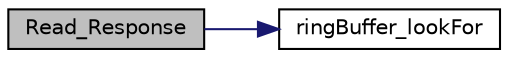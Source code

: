digraph "Read_Response"
{
 // LATEX_PDF_SIZE
  edge [fontname="Helvetica",fontsize="10",labelfontname="Helvetica",labelfontsize="10"];
  node [fontname="Helvetica",fontsize="10",shape=record];
  rankdir="LR";
  Node1 [label="Read_Response",height=0.2,width=0.4,color="black", fillcolor="grey75", style="filled", fontcolor="black",tooltip="Read the specified message from the ring buffer."];
  Node1 -> Node2 [color="midnightblue",fontsize="10",style="solid",fontname="Helvetica"];
  Node2 [label="ringBuffer_lookFor",height=0.2,width=0.4,color="black", fillcolor="white", style="filled",URL="$ring__buffer_8c.html#ad584e76089ed7066f0b7a45221f19fc4",tooltip="Search a specific data array in the ring buffer ."];
}
